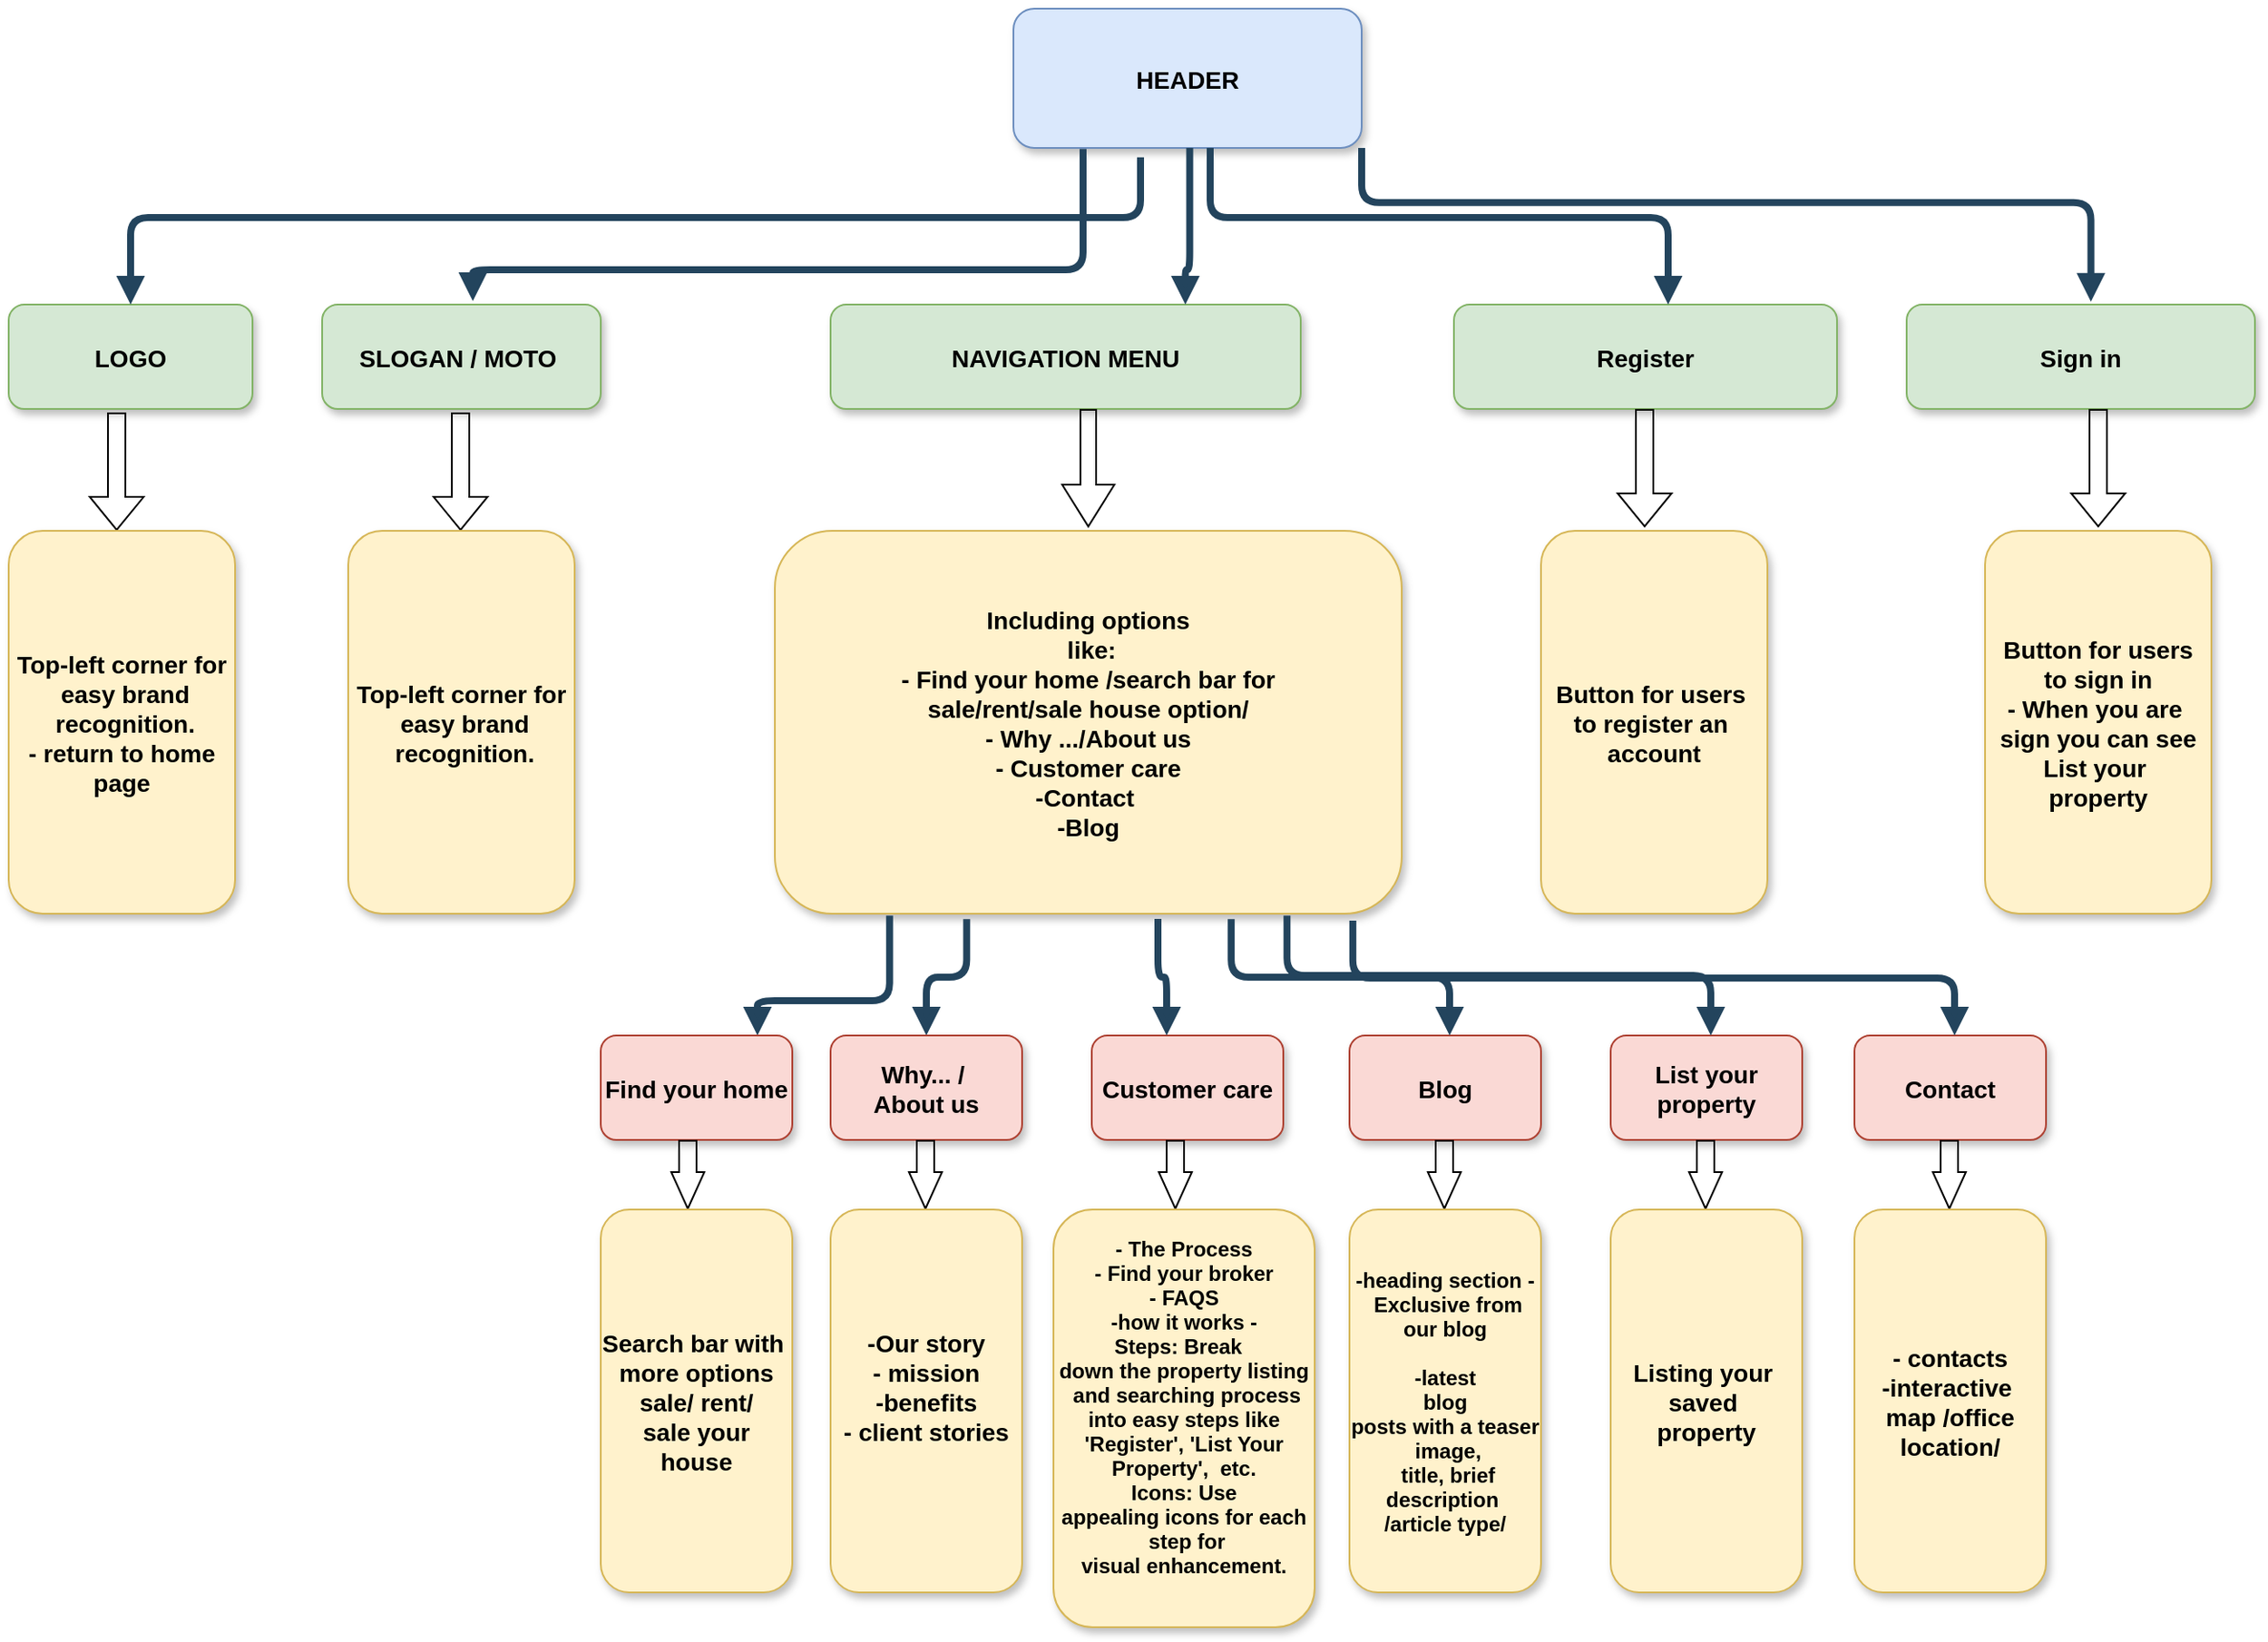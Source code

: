 <mxfile version="22.0.8" type="device" pages="2">
  <diagram name="Page-1" id="97916047-d0de-89f5-080d-49f4d83e522f">
    <mxGraphModel dx="1434" dy="750" grid="1" gridSize="10" guides="1" tooltips="1" connect="1" arrows="1" fold="1" page="1" pageScale="1.5" pageWidth="1169" pageHeight="827" background="none" math="0" shadow="0">
      <root>
        <mxCell id="0" />
        <mxCell id="1" parent="0" />
        <mxCell id="2" value="&#xa;HEADER&#xa;" style="rounded=1;fillColor=#dae8fc;strokeColor=#6c8ebf;shadow=1;fontStyle=1;fontSize=14;" parent="1" vertex="1">
          <mxGeometry x="677" y="140" width="200" height="80" as="geometry" />
        </mxCell>
        <mxCell id="3" value="LOGO" style="rounded=1;fillColor=#d5e8d4;strokeColor=#82b366;shadow=1;fontStyle=1;fontSize=14;" parent="1" vertex="1">
          <mxGeometry x="100" y="310" width="140" height="60" as="geometry" />
        </mxCell>
        <mxCell id="29" value="" style="edgeStyle=elbowEdgeStyle;elbow=vertical;strokeWidth=4;endArrow=block;endFill=1;fontStyle=1;strokeColor=#23445D;exitX=0.365;exitY=1.067;exitDx=0;exitDy=0;exitPerimeter=0;" parent="1" source="2" target="3" edge="1">
          <mxGeometry x="22" y="165.5" width="100" height="100" as="geometry">
            <mxPoint x="22" y="265.5" as="sourcePoint" />
            <mxPoint x="122" y="165.5" as="targetPoint" />
            <Array as="points">
              <mxPoint x="580" y="260" />
              <mxPoint x="690" y="280" />
            </Array>
          </mxGeometry>
        </mxCell>
        <mxCell id="47" value="" style="edgeStyle=elbowEdgeStyle;elbow=vertical;strokeWidth=4;endArrow=block;endFill=1;fontStyle=1;strokeColor=#23445D;" parent="1" edge="1">
          <mxGeometry x="72" y="175.5" width="100" height="100" as="geometry">
            <mxPoint x="976" y="856.971" as="sourcePoint" />
            <mxPoint x="976" y="855.5" as="targetPoint" />
          </mxGeometry>
        </mxCell>
        <mxCell id="Z5ym3yaMEVOBvKQBn_O0-56" value="SLOGAN / MOTO " style="rounded=1;fillColor=#d5e8d4;strokeColor=#82b366;shadow=1;fontStyle=1;fontSize=14;direction=west;" vertex="1" parent="1">
          <mxGeometry x="280" y="310" width="160" height="60" as="geometry" />
        </mxCell>
        <mxCell id="Z5ym3yaMEVOBvKQBn_O0-58" value="" style="edgeStyle=elbowEdgeStyle;elbow=vertical;strokeWidth=4;endArrow=block;endFill=1;fontStyle=1;strokeColor=#23445D;exitX=0.2;exitY=1.008;exitDx=0;exitDy=0;exitPerimeter=0;entryX=0.459;entryY=1.033;entryDx=0;entryDy=0;entryPerimeter=0;" edge="1" parent="1" source="2" target="Z5ym3yaMEVOBvKQBn_O0-56">
          <mxGeometry x="22" y="165.5" width="100" height="100" as="geometry">
            <mxPoint x="710" y="280" as="sourcePoint" />
            <mxPoint x="500" y="300" as="targetPoint" />
            <Array as="points">
              <mxPoint x="610" y="290" />
              <mxPoint x="1082" y="405.5" />
            </Array>
          </mxGeometry>
        </mxCell>
        <mxCell id="Z5ym3yaMEVOBvKQBn_O0-59" value="NAVIGATION MENU" style="rounded=1;fillColor=#d5e8d4;strokeColor=#82b366;shadow=1;fontStyle=1;fontSize=14;direction=west;" vertex="1" parent="1">
          <mxGeometry x="572" y="310" width="270" height="60" as="geometry" />
        </mxCell>
        <mxCell id="Z5ym3yaMEVOBvKQBn_O0-61" value="Register" style="rounded=1;fillColor=#d5e8d4;strokeColor=#82b366;shadow=1;fontStyle=1;fontSize=14;direction=west;" vertex="1" parent="1">
          <mxGeometry x="930" y="310" width="220" height="60" as="geometry" />
        </mxCell>
        <mxCell id="Z5ym3yaMEVOBvKQBn_O0-62" value="" style="edgeStyle=elbowEdgeStyle;elbow=vertical;strokeWidth=4;endArrow=block;endFill=1;fontStyle=1;strokeColor=#23445D;exitX=0.5;exitY=1;exitDx=0;exitDy=0;entryX=0.25;entryY=1;entryDx=0;entryDy=0;" edge="1" parent="1">
          <mxGeometry x="22" y="165.5" width="100" height="100" as="geometry">
            <mxPoint x="778.25" y="220" as="sourcePoint" />
            <mxPoint x="775.75" y="310" as="targetPoint" />
            <Array as="points">
              <mxPoint x="781.25" y="290" />
              <mxPoint x="691.25" y="300" />
              <mxPoint x="1121.25" y="429.5" />
            </Array>
          </mxGeometry>
        </mxCell>
        <mxCell id="Z5ym3yaMEVOBvKQBn_O0-64" value="" style="edgeStyle=elbowEdgeStyle;elbow=vertical;strokeWidth=4;endArrow=block;endFill=1;fontStyle=1;strokeColor=#23445D;entryX=0.5;entryY=1;entryDx=0;entryDy=0;" edge="1" parent="1">
          <mxGeometry x="22" y="165.5" width="100" height="100" as="geometry">
            <mxPoint x="790" y="220" as="sourcePoint" />
            <mxPoint x="1053" y="310" as="targetPoint" />
            <Array as="points">
              <mxPoint x="1043" y="260" />
              <mxPoint x="1708" y="379.5" />
            </Array>
          </mxGeometry>
        </mxCell>
        <mxCell id="Z5ym3yaMEVOBvKQBn_O0-71" value="" style="shape=flexArrow;endArrow=classic;html=1;rounded=0;exitX=0.443;exitY=1.033;exitDx=0;exitDy=0;exitPerimeter=0;" edge="1" parent="1" source="3">
          <mxGeometry width="50" height="50" relative="1" as="geometry">
            <mxPoint x="60" y="500" as="sourcePoint" />
            <mxPoint x="162" y="440" as="targetPoint" />
          </mxGeometry>
        </mxCell>
        <mxCell id="Z5ym3yaMEVOBvKQBn_O0-73" value="Top-left corner for&#xa; easy brand&#xa; recognition.&#xa;- return to home &#xa;page" style="rounded=1;fillColor=#fff2cc;strokeColor=#d6b656;shadow=1;fontStyle=1;fontSize=14;" vertex="1" parent="1">
          <mxGeometry x="100" y="440" width="130" height="220" as="geometry" />
        </mxCell>
        <mxCell id="Z5ym3yaMEVOBvKQBn_O0-74" value="" style="shape=flexArrow;endArrow=classic;html=1;rounded=0;exitX=0.443;exitY=1.033;exitDx=0;exitDy=0;exitPerimeter=0;" edge="1" parent="1">
          <mxGeometry width="50" height="50" relative="1" as="geometry">
            <mxPoint x="359.5" y="372" as="sourcePoint" />
            <mxPoint x="359.5" y="440" as="targetPoint" />
          </mxGeometry>
        </mxCell>
        <mxCell id="Z5ym3yaMEVOBvKQBn_O0-75" value="" style="shape=flexArrow;endArrow=classic;html=1;rounded=0;exitX=0.443;exitY=1.033;exitDx=0;exitDy=0;exitPerimeter=0;" edge="1" parent="1">
          <mxGeometry width="50" height="50" relative="1" as="geometry">
            <mxPoint x="1039.5" y="370" as="sourcePoint" />
            <mxPoint x="1039.5" y="438" as="targetPoint" />
          </mxGeometry>
        </mxCell>
        <mxCell id="Z5ym3yaMEVOBvKQBn_O0-77" value="" style="shape=flexArrow;endArrow=classic;html=1;rounded=0;exitX=0.443;exitY=1.033;exitDx=0;exitDy=0;exitPerimeter=0;width=9;endSize=7.67;" edge="1" parent="1">
          <mxGeometry width="50" height="50" relative="1" as="geometry">
            <mxPoint x="720" y="370" as="sourcePoint" />
            <mxPoint x="720" y="438" as="targetPoint" />
          </mxGeometry>
        </mxCell>
        <mxCell id="Z5ym3yaMEVOBvKQBn_O0-78" value="Including options&#xa; like:&#xa;- Find your home /search bar for&#xa;sale/rent/sale house option/&#xa;- Why .../About us&#xa;- Customer care&#xa;-Contact &#xa;-Blog" style="rounded=1;fillColor=#fff2cc;strokeColor=#d6b656;shadow=1;fontStyle=1;fontSize=14;" vertex="1" parent="1">
          <mxGeometry x="540" y="440" width="360" height="220" as="geometry" />
        </mxCell>
        <mxCell id="Z5ym3yaMEVOBvKQBn_O0-79" value="Top-left corner for&#xa; easy brand&#xa; recognition." style="rounded=1;fillColor=#fff2cc;strokeColor=#d6b656;shadow=1;fontStyle=1;fontSize=14;" vertex="1" parent="1">
          <mxGeometry x="295" y="440" width="130" height="220" as="geometry" />
        </mxCell>
        <mxCell id="Z5ym3yaMEVOBvKQBn_O0-80" value="Button for users &#xa;to register an &#xa;account" style="rounded=1;fillColor=#fff2cc;strokeColor=#d6b656;shadow=1;fontStyle=1;fontSize=14;" vertex="1" parent="1">
          <mxGeometry x="980" y="440" width="130" height="220" as="geometry" />
        </mxCell>
        <mxCell id="Z5ym3yaMEVOBvKQBn_O0-82" value="Sign in" style="rounded=1;fillColor=#d5e8d4;strokeColor=#82b366;shadow=1;fontStyle=1;fontSize=14;direction=west;" vertex="1" parent="1">
          <mxGeometry x="1190" y="310" width="200" height="60" as="geometry" />
        </mxCell>
        <mxCell id="Z5ym3yaMEVOBvKQBn_O0-83" value="" style="shape=flexArrow;endArrow=classic;html=1;rounded=0;exitX=0.443;exitY=1.033;exitDx=0;exitDy=0;exitPerimeter=0;" edge="1" parent="1">
          <mxGeometry width="50" height="50" relative="1" as="geometry">
            <mxPoint x="1300" y="370" as="sourcePoint" />
            <mxPoint x="1300" y="438" as="targetPoint" />
          </mxGeometry>
        </mxCell>
        <mxCell id="Z5ym3yaMEVOBvKQBn_O0-84" value="Button for users&#xa;to sign in&#xa;- When you are &#xa;sign you can see&#xa;List your &#xa;property" style="rounded=1;fillColor=#fff2cc;strokeColor=#d6b656;shadow=1;fontStyle=1;fontSize=14;" vertex="1" parent="1">
          <mxGeometry x="1235" y="440" width="130" height="220" as="geometry" />
        </mxCell>
        <mxCell id="Z5ym3yaMEVOBvKQBn_O0-85" value="" style="edgeStyle=elbowEdgeStyle;elbow=vertical;strokeWidth=4;endArrow=block;endFill=1;fontStyle=1;strokeColor=#23445D;entryX=0.541;entryY=1.05;entryDx=0;entryDy=0;entryPerimeter=0;exitX=0.93;exitY=0.983;exitDx=0;exitDy=0;exitPerimeter=0;" edge="1" parent="1">
          <mxGeometry x="22" y="165.5" width="100" height="100" as="geometry">
            <mxPoint x="877" y="220" as="sourcePoint" />
            <mxPoint x="1295.8" y="308.36" as="targetPoint" />
            <Array as="points">
              <mxPoint x="1104" y="251.36" />
              <mxPoint x="1937" y="350.86" />
            </Array>
          </mxGeometry>
        </mxCell>
        <mxCell id="tZqhiVmq37mOta4bv3RJ-47" value="" style="edgeStyle=elbowEdgeStyle;elbow=vertical;strokeWidth=4;endArrow=block;endFill=1;fontStyle=1;strokeColor=#23445D;exitX=0.183;exitY=1.005;exitDx=0;exitDy=0;exitPerimeter=0;" edge="1" parent="1" source="Z5ym3yaMEVOBvKQBn_O0-78">
          <mxGeometry x="22" y="165.5" width="100" height="100" as="geometry">
            <mxPoint x="630" y="690" as="sourcePoint" />
            <mxPoint x="530" y="730" as="targetPoint" />
            <Array as="points">
              <mxPoint x="606" y="710" />
              <mxPoint x="460" y="725" />
              <mxPoint x="570" y="745" />
            </Array>
          </mxGeometry>
        </mxCell>
        <mxCell id="tZqhiVmq37mOta4bv3RJ-48" value="" style="edgeStyle=elbowEdgeStyle;elbow=vertical;strokeWidth=4;endArrow=block;endFill=1;fontStyle=1;strokeColor=#23445D;exitX=0.306;exitY=1.014;exitDx=0;exitDy=0;exitPerimeter=0;entryX=0.5;entryY=0;entryDx=0;entryDy=0;" edge="1" parent="1" source="Z5ym3yaMEVOBvKQBn_O0-78" target="tZqhiVmq37mOta4bv3RJ-50">
          <mxGeometry x="22" y="165.5" width="100" height="100" as="geometry">
            <mxPoint x="650" y="700" as="sourcePoint" />
            <mxPoint x="650" y="720" as="targetPoint" />
            <Array as="points" />
          </mxGeometry>
        </mxCell>
        <mxCell id="tZqhiVmq37mOta4bv3RJ-49" value="Find your home" style="rounded=1;fillColor=#fad9d5;strokeColor=#ae4132;shadow=1;fontStyle=1;fontSize=14;" vertex="1" parent="1">
          <mxGeometry x="440" y="730" width="110" height="60" as="geometry" />
        </mxCell>
        <mxCell id="tZqhiVmq37mOta4bv3RJ-50" value="Why... / &#xa;About us" style="rounded=1;fillColor=#fad9d5;strokeColor=#ae4132;shadow=1;fontStyle=1;fontSize=14;" vertex="1" parent="1">
          <mxGeometry x="572" y="730" width="110" height="60" as="geometry" />
        </mxCell>
        <mxCell id="tZqhiVmq37mOta4bv3RJ-51" value="Customer care" style="rounded=1;fillColor=#fad9d5;strokeColor=#ae4132;shadow=1;fontStyle=1;fontSize=14;" vertex="1" parent="1">
          <mxGeometry x="722" y="730" width="110" height="60" as="geometry" />
        </mxCell>
        <mxCell id="tZqhiVmq37mOta4bv3RJ-52" value="Blog" style="rounded=1;fillColor=#fad9d5;strokeColor=#ae4132;shadow=1;fontStyle=1;fontSize=14;" vertex="1" parent="1">
          <mxGeometry x="870" y="730" width="110" height="60" as="geometry" />
        </mxCell>
        <mxCell id="tZqhiVmq37mOta4bv3RJ-53" value="List your &#xa;property" style="rounded=1;fillColor=#fad9d5;strokeColor=#ae4132;shadow=1;fontStyle=1;fontSize=14;" vertex="1" parent="1">
          <mxGeometry x="1020" y="730" width="110" height="60" as="geometry" />
        </mxCell>
        <mxCell id="tZqhiVmq37mOta4bv3RJ-54" value="Contact" style="rounded=1;fillColor=#fad9d5;strokeColor=#ae4132;shadow=1;fontStyle=1;fontSize=14;" vertex="1" parent="1">
          <mxGeometry x="1160" y="730" width="110" height="60" as="geometry" />
        </mxCell>
        <mxCell id="tZqhiVmq37mOta4bv3RJ-55" value="" style="edgeStyle=elbowEdgeStyle;elbow=vertical;strokeWidth=4;endArrow=block;endFill=1;fontStyle=1;strokeColor=#23445D;exitX=0.306;exitY=1.014;exitDx=0;exitDy=0;exitPerimeter=0;entryX=0.75;entryY=0;entryDx=0;entryDy=0;" edge="1" parent="1">
          <mxGeometry x="22" y="165.5" width="100" height="100" as="geometry">
            <mxPoint x="760" y="663" as="sourcePoint" />
            <mxPoint x="765" y="730" as="targetPoint" />
            <Array as="points" />
          </mxGeometry>
        </mxCell>
        <mxCell id="tZqhiVmq37mOta4bv3RJ-56" value="" style="edgeStyle=elbowEdgeStyle;elbow=vertical;strokeWidth=4;endArrow=block;endFill=1;fontStyle=1;strokeColor=#23445D;exitX=0.728;exitY=1.014;exitDx=0;exitDy=0;exitPerimeter=0;entryX=0.75;entryY=0;entryDx=0;entryDy=0;" edge="1" parent="1" source="Z5ym3yaMEVOBvKQBn_O0-78">
          <mxGeometry x="22" y="165.5" width="100" height="100" as="geometry">
            <mxPoint x="922.5" y="663" as="sourcePoint" />
            <mxPoint x="927.5" y="730" as="targetPoint" />
            <Array as="points" />
          </mxGeometry>
        </mxCell>
        <mxCell id="tZqhiVmq37mOta4bv3RJ-57" value="" style="edgeStyle=elbowEdgeStyle;elbow=vertical;strokeWidth=4;endArrow=block;endFill=1;fontStyle=1;strokeColor=#23445D;entryX=0.75;entryY=0;entryDx=0;entryDy=0;exitX=0.817;exitY=1.005;exitDx=0;exitDy=0;exitPerimeter=0;" edge="1" parent="1" source="Z5ym3yaMEVOBvKQBn_O0-78">
          <mxGeometry x="22" y="165.5" width="100" height="100" as="geometry">
            <mxPoint x="860" y="670" as="sourcePoint" />
            <mxPoint x="1077.5" y="730" as="targetPoint" />
            <Array as="points" />
          </mxGeometry>
        </mxCell>
        <mxCell id="tZqhiVmq37mOta4bv3RJ-58" value="" style="edgeStyle=elbowEdgeStyle;elbow=vertical;strokeWidth=4;endArrow=block;endFill=1;fontStyle=1;strokeColor=#23445D;exitX=0.922;exitY=1.018;exitDx=0;exitDy=0;exitPerimeter=0;entryX=0.75;entryY=0;entryDx=0;entryDy=0;" edge="1" parent="1" source="Z5ym3yaMEVOBvKQBn_O0-78">
          <mxGeometry x="22" y="165.5" width="100" height="100" as="geometry">
            <mxPoint x="1130" y="662" as="sourcePoint" />
            <mxPoint x="1217.5" y="730" as="targetPoint" />
            <Array as="points" />
          </mxGeometry>
        </mxCell>
        <mxCell id="tZqhiVmq37mOta4bv3RJ-62" value="" style="shape=flexArrow;endArrow=classic;html=1;rounded=0;exitX=0.443;exitY=1.033;exitDx=0;exitDy=0;exitPerimeter=0;endWidth=8;endSize=6.67;" edge="1" parent="1">
          <mxGeometry width="50" height="50" relative="1" as="geometry">
            <mxPoint x="490" y="790" as="sourcePoint" />
            <mxPoint x="490" y="830" as="targetPoint" />
          </mxGeometry>
        </mxCell>
        <mxCell id="tZqhiVmq37mOta4bv3RJ-65" value="" style="shape=flexArrow;endArrow=classic;html=1;rounded=0;exitX=0.443;exitY=1.033;exitDx=0;exitDy=0;exitPerimeter=0;endWidth=8;endSize=6.67;" edge="1" parent="1">
          <mxGeometry width="50" height="50" relative="1" as="geometry">
            <mxPoint x="626.5" y="790" as="sourcePoint" />
            <mxPoint x="626.5" y="830" as="targetPoint" />
          </mxGeometry>
        </mxCell>
        <mxCell id="tZqhiVmq37mOta4bv3RJ-66" value="" style="shape=flexArrow;endArrow=classic;html=1;rounded=0;exitX=0.443;exitY=1.033;exitDx=0;exitDy=0;exitPerimeter=0;endWidth=8;endSize=6.67;" edge="1" parent="1">
          <mxGeometry width="50" height="50" relative="1" as="geometry">
            <mxPoint x="770" y="790" as="sourcePoint" />
            <mxPoint x="770" y="830" as="targetPoint" />
          </mxGeometry>
        </mxCell>
        <mxCell id="tZqhiVmq37mOta4bv3RJ-67" value="" style="shape=flexArrow;endArrow=classic;html=1;rounded=0;exitX=0.443;exitY=1.033;exitDx=0;exitDy=0;exitPerimeter=0;endWidth=8;endSize=6.67;" edge="1" parent="1">
          <mxGeometry width="50" height="50" relative="1" as="geometry">
            <mxPoint x="1214.5" y="790" as="sourcePoint" />
            <mxPoint x="1214.5" y="830" as="targetPoint" />
          </mxGeometry>
        </mxCell>
        <mxCell id="tZqhiVmq37mOta4bv3RJ-68" value="" style="shape=flexArrow;endArrow=classic;html=1;rounded=0;exitX=0.443;exitY=1.033;exitDx=0;exitDy=0;exitPerimeter=0;endWidth=8;endSize=6.67;" edge="1" parent="1">
          <mxGeometry width="50" height="50" relative="1" as="geometry">
            <mxPoint x="1074.5" y="790" as="sourcePoint" />
            <mxPoint x="1074.5" y="830" as="targetPoint" />
          </mxGeometry>
        </mxCell>
        <mxCell id="tZqhiVmq37mOta4bv3RJ-69" value="" style="shape=flexArrow;endArrow=classic;html=1;rounded=0;exitX=0.443;exitY=1.033;exitDx=0;exitDy=0;exitPerimeter=0;endWidth=8;endSize=6.67;" edge="1" parent="1">
          <mxGeometry width="50" height="50" relative="1" as="geometry">
            <mxPoint x="924.5" y="790" as="sourcePoint" />
            <mxPoint x="924.5" y="830" as="targetPoint" />
          </mxGeometry>
        </mxCell>
        <mxCell id="tZqhiVmq37mOta4bv3RJ-70" value="Search bar with &#xa;more options&#xa;sale/ rent/&#xa;sale your&#xa;house" style="rounded=1;fillColor=#fff2cc;strokeColor=#d6b656;shadow=1;fontStyle=1;fontSize=14;" vertex="1" parent="1">
          <mxGeometry x="440" y="830" width="110" height="220" as="geometry" />
        </mxCell>
        <mxCell id="tZqhiVmq37mOta4bv3RJ-71" value="-heading section -&#xa; Exclusive from&#xa;our blog&#xa;&#xa;-latest&#xa;blog &#xa;posts with a teaser&#xa; image,&#xa; title, brief &#xa;description &#xa;/article type/" style="rounded=1;fillColor=#fff2cc;strokeColor=#d6b656;shadow=1;fontStyle=1;fontSize=12;" vertex="1" parent="1">
          <mxGeometry x="870" y="830" width="110" height="220" as="geometry" />
        </mxCell>
        <mxCell id="tZqhiVmq37mOta4bv3RJ-72" value="Listing your &#xa;saved &#xa;property" style="rounded=1;fillColor=#fff2cc;strokeColor=#d6b656;shadow=1;fontStyle=1;fontSize=14;" vertex="1" parent="1">
          <mxGeometry x="1020" y="830" width="110" height="220" as="geometry" />
        </mxCell>
        <mxCell id="tZqhiVmq37mOta4bv3RJ-73" value="- contacts&#xa;-interactive &#xa;map /office&#xa;location/" style="rounded=1;fillColor=#fff2cc;strokeColor=#d6b656;shadow=1;fontStyle=1;fontSize=14;" vertex="1" parent="1">
          <mxGeometry x="1160" y="830" width="110" height="220" as="geometry" />
        </mxCell>
        <mxCell id="tZqhiVmq37mOta4bv3RJ-74" value="-Our story&#xa;- mission&#xa;-benefits&#xa;- client stories&#xa;" style="rounded=1;fillColor=#fff2cc;strokeColor=#d6b656;shadow=1;fontStyle=1;fontSize=14;" vertex="1" parent="1">
          <mxGeometry x="572" y="830" width="110" height="220" as="geometry" />
        </mxCell>
        <mxCell id="tZqhiVmq37mOta4bv3RJ-75" value="- The Process&#xa;- Find your broker&#xa;- FAQS&#xa;-how it works -&#xa; Steps: Break  &#xa;down the property listing&#xa; and searching process &#xa;into easy steps like&#xa;     &#39;Register&#39;, &#39;List Your &#xa;Property&#39;,  etc.&#xa; Icons: Use&#xa;     appealing icons for each&#xa; step for &#xa;visual enhancement.&#xa; " style="rounded=1;fillColor=#fff2cc;strokeColor=#d6b656;shadow=1;fontStyle=1;fontSize=12;" vertex="1" parent="1">
          <mxGeometry x="700" y="830" width="150" height="240" as="geometry" />
        </mxCell>
      </root>
    </mxGraphModel>
  </diagram>
  <diagram id="In1wZbawTqbMpnqT8tXX" name="Страница-2">
    <mxGraphModel dx="1434" dy="750" grid="1" gridSize="10" guides="1" tooltips="1" connect="1" arrows="1" fold="1" page="1" pageScale="1" pageWidth="827" pageHeight="1169" math="0" shadow="0">
      <root>
        <mxCell id="0" />
        <mxCell id="1" parent="0" />
        <mxCell id="WnGGEd9kvl-bYeRnzTCv-1" value="MAIN SECTION" style="rounded=1;fillColor=#dae8fc;strokeColor=#6c8ebf;shadow=1;fontStyle=1;fontSize=14;" vertex="1" parent="1">
          <mxGeometry x="230" y="40" width="260" height="80" as="geometry" />
        </mxCell>
        <mxCell id="URemOfOeAjITP1pav5nb-1" value="" style="edgeStyle=elbowEdgeStyle;elbow=vertical;strokeWidth=4;endArrow=block;endFill=1;fontStyle=1;strokeColor=#23445D;" edge="1" parent="1">
          <mxGeometry x="22" y="165.5" width="100" height="100" as="geometry">
            <mxPoint x="350" y="250" as="sourcePoint" />
            <mxPoint x="350" y="320" as="targetPoint" />
            <Array as="points">
              <mxPoint x="380" y="260" />
              <mxPoint x="720" y="340" />
            </Array>
          </mxGeometry>
        </mxCell>
        <mxCell id="98c9zB2Oo4Lg3qPtHcjd-1" value="LOGO" style="rounded=1;fillColor=#d5e8d4;strokeColor=#82b366;shadow=1;fontStyle=1;fontSize=14;" vertex="1" parent="1">
          <mxGeometry x="270" y="320" width="170" height="60" as="geometry" />
        </mxCell>
        <mxCell id="98c9zB2Oo4Lg3qPtHcjd-2" value="Header" style="rounded=1;fillColor=#d5e8d4;strokeColor=#82b366;shadow=1;fontStyle=1;fontSize=14;" vertex="1" parent="1">
          <mxGeometry x="270" y="190" width="170" height="60" as="geometry" />
        </mxCell>
        <mxCell id="98c9zB2Oo4Lg3qPtHcjd-3" value="" style="edgeStyle=elbowEdgeStyle;elbow=vertical;strokeWidth=4;endArrow=block;endFill=1;fontStyle=1;strokeColor=#23445D;" edge="1" parent="1">
          <mxGeometry x="22" y="165.5" width="100" height="100" as="geometry">
            <mxPoint x="354.5" y="120" as="sourcePoint" />
            <mxPoint x="354.5" y="190" as="targetPoint" />
            <Array as="points">
              <mxPoint x="384.5" y="130" />
              <mxPoint x="724.5" y="210" />
            </Array>
          </mxGeometry>
        </mxCell>
      </root>
    </mxGraphModel>
  </diagram>
</mxfile>

